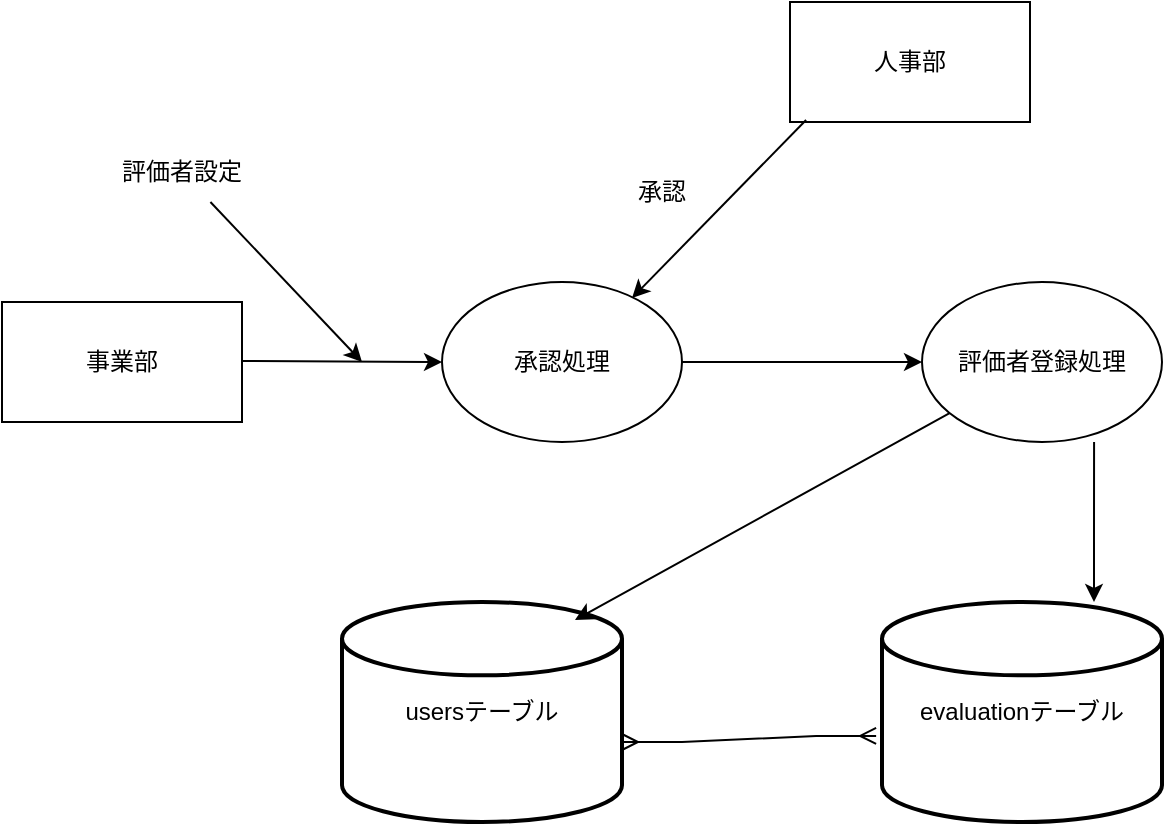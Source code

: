 <mxfile version="24.7.10">
  <diagram name="ページ1" id="yBqlEa_KrTjuedP6JeBg">
    <mxGraphModel dx="890" dy="625" grid="1" gridSize="10" guides="1" tooltips="1" connect="1" arrows="1" fold="1" page="1" pageScale="1" pageWidth="827" pageHeight="1169" math="0" shadow="0">
      <root>
        <mxCell id="0" />
        <mxCell id="1" parent="0" />
        <mxCell id="fB_c4hwxjE7kTjWemEfV-1" value="事業部" style="rounded=0;whiteSpace=wrap;html=1;" vertex="1" parent="1">
          <mxGeometry x="20" y="280" width="120" height="60" as="geometry" />
        </mxCell>
        <mxCell id="fB_c4hwxjE7kTjWemEfV-2" value="" style="endArrow=classic;html=1;rounded=0;entryX=0;entryY=0.5;entryDx=0;entryDy=0;" edge="1" parent="1" target="fB_c4hwxjE7kTjWemEfV-3">
          <mxGeometry width="50" height="50" relative="1" as="geometry">
            <mxPoint x="140" y="309.5" as="sourcePoint" />
            <mxPoint x="190" y="309.5" as="targetPoint" />
          </mxGeometry>
        </mxCell>
        <mxCell id="fB_c4hwxjE7kTjWemEfV-3" value="承認処理" style="ellipse;whiteSpace=wrap;html=1;" vertex="1" parent="1">
          <mxGeometry x="240" y="270" width="120" height="80" as="geometry" />
        </mxCell>
        <mxCell id="fB_c4hwxjE7kTjWemEfV-4" value="" style="endArrow=classic;html=1;rounded=0;entryX=0;entryY=0.5;entryDx=0;entryDy=0;" edge="1" parent="1" target="fB_c4hwxjE7kTjWemEfV-5">
          <mxGeometry width="50" height="50" relative="1" as="geometry">
            <mxPoint x="360" y="310" as="sourcePoint" />
            <mxPoint x="360" y="309.5" as="targetPoint" />
            <Array as="points">
              <mxPoint x="420" y="310" />
            </Array>
          </mxGeometry>
        </mxCell>
        <mxCell id="fB_c4hwxjE7kTjWemEfV-5" value="評価者登録処理" style="ellipse;whiteSpace=wrap;html=1;" vertex="1" parent="1">
          <mxGeometry x="480" y="270" width="120" height="80" as="geometry" />
        </mxCell>
        <mxCell id="fB_c4hwxjE7kTjWemEfV-7" value="評価者設定" style="text;html=1;align=center;verticalAlign=middle;whiteSpace=wrap;rounded=0;" vertex="1" parent="1">
          <mxGeometry x="70" y="200" width="80" height="30" as="geometry" />
        </mxCell>
        <mxCell id="fB_c4hwxjE7kTjWemEfV-8" value="" style="endArrow=classic;html=1;rounded=0;" edge="1" parent="1" source="fB_c4hwxjE7kTjWemEfV-7">
          <mxGeometry width="50" height="50" relative="1" as="geometry">
            <mxPoint x="120" y="205" as="sourcePoint" />
            <mxPoint x="200" y="310" as="targetPoint" />
          </mxGeometry>
        </mxCell>
        <mxCell id="fB_c4hwxjE7kTjWemEfV-9" value="人事部" style="rounded=0;whiteSpace=wrap;html=1;" vertex="1" parent="1">
          <mxGeometry x="414" y="130" width="120" height="60" as="geometry" />
        </mxCell>
        <mxCell id="fB_c4hwxjE7kTjWemEfV-10" value="" style="endArrow=classic;html=1;rounded=0;entryX=0.792;entryY=0.1;entryDx=0;entryDy=0;entryPerimeter=0;exitX=0.067;exitY=0.983;exitDx=0;exitDy=0;exitPerimeter=0;" edge="1" parent="1" source="fB_c4hwxjE7kTjWemEfV-9" target="fB_c4hwxjE7kTjWemEfV-3">
          <mxGeometry width="50" height="50" relative="1" as="geometry">
            <mxPoint x="404" y="190" as="sourcePoint" />
            <mxPoint x="480" y="270" as="targetPoint" />
          </mxGeometry>
        </mxCell>
        <mxCell id="fB_c4hwxjE7kTjWemEfV-11" value="承認" style="text;html=1;align=center;verticalAlign=middle;whiteSpace=wrap;rounded=0;" vertex="1" parent="1">
          <mxGeometry x="320" y="210" width="60" height="30" as="geometry" />
        </mxCell>
        <mxCell id="fB_c4hwxjE7kTjWemEfV-12" value="" style="endArrow=classic;html=1;rounded=0;exitX=0.717;exitY=1;exitDx=0;exitDy=0;exitPerimeter=0;" edge="1" parent="1" source="fB_c4hwxjE7kTjWemEfV-5">
          <mxGeometry width="50" height="50" relative="1" as="geometry">
            <mxPoint x="600" y="430" as="sourcePoint" />
            <mxPoint x="566" y="430" as="targetPoint" />
            <Array as="points">
              <mxPoint x="566" y="400" />
            </Array>
          </mxGeometry>
        </mxCell>
        <mxCell id="fB_c4hwxjE7kTjWemEfV-13" value="evaluationテーブル" style="strokeWidth=2;html=1;shape=mxgraph.flowchart.database;whiteSpace=wrap;" vertex="1" parent="1">
          <mxGeometry x="460" y="430" width="140" height="110" as="geometry" />
        </mxCell>
        <mxCell id="fB_c4hwxjE7kTjWemEfV-15" value="usersテーブル" style="strokeWidth=2;html=1;shape=mxgraph.flowchart.database;whiteSpace=wrap;" vertex="1" parent="1">
          <mxGeometry x="190" y="430" width="140" height="110" as="geometry" />
        </mxCell>
        <mxCell id="fB_c4hwxjE7kTjWemEfV-16" value="" style="endArrow=classic;html=1;rounded=0;entryX=0.792;entryY=0.1;entryDx=0;entryDy=0;entryPerimeter=0;" edge="1" parent="1" source="fB_c4hwxjE7kTjWemEfV-5">
          <mxGeometry width="50" height="50" relative="1" as="geometry">
            <mxPoint x="393.5" y="350" as="sourcePoint" />
            <mxPoint x="306.5" y="439" as="targetPoint" />
          </mxGeometry>
        </mxCell>
        <mxCell id="fB_c4hwxjE7kTjWemEfV-18" value="" style="edgeStyle=entityRelationEdgeStyle;fontSize=12;html=1;endArrow=ERmany;startArrow=ERmany;rounded=0;entryX=-0.021;entryY=0.609;entryDx=0;entryDy=0;entryPerimeter=0;" edge="1" parent="1" target="fB_c4hwxjE7kTjWemEfV-13">
          <mxGeometry width="100" height="100" relative="1" as="geometry">
            <mxPoint x="330" y="500" as="sourcePoint" />
            <mxPoint x="430" y="400" as="targetPoint" />
          </mxGeometry>
        </mxCell>
      </root>
    </mxGraphModel>
  </diagram>
</mxfile>

